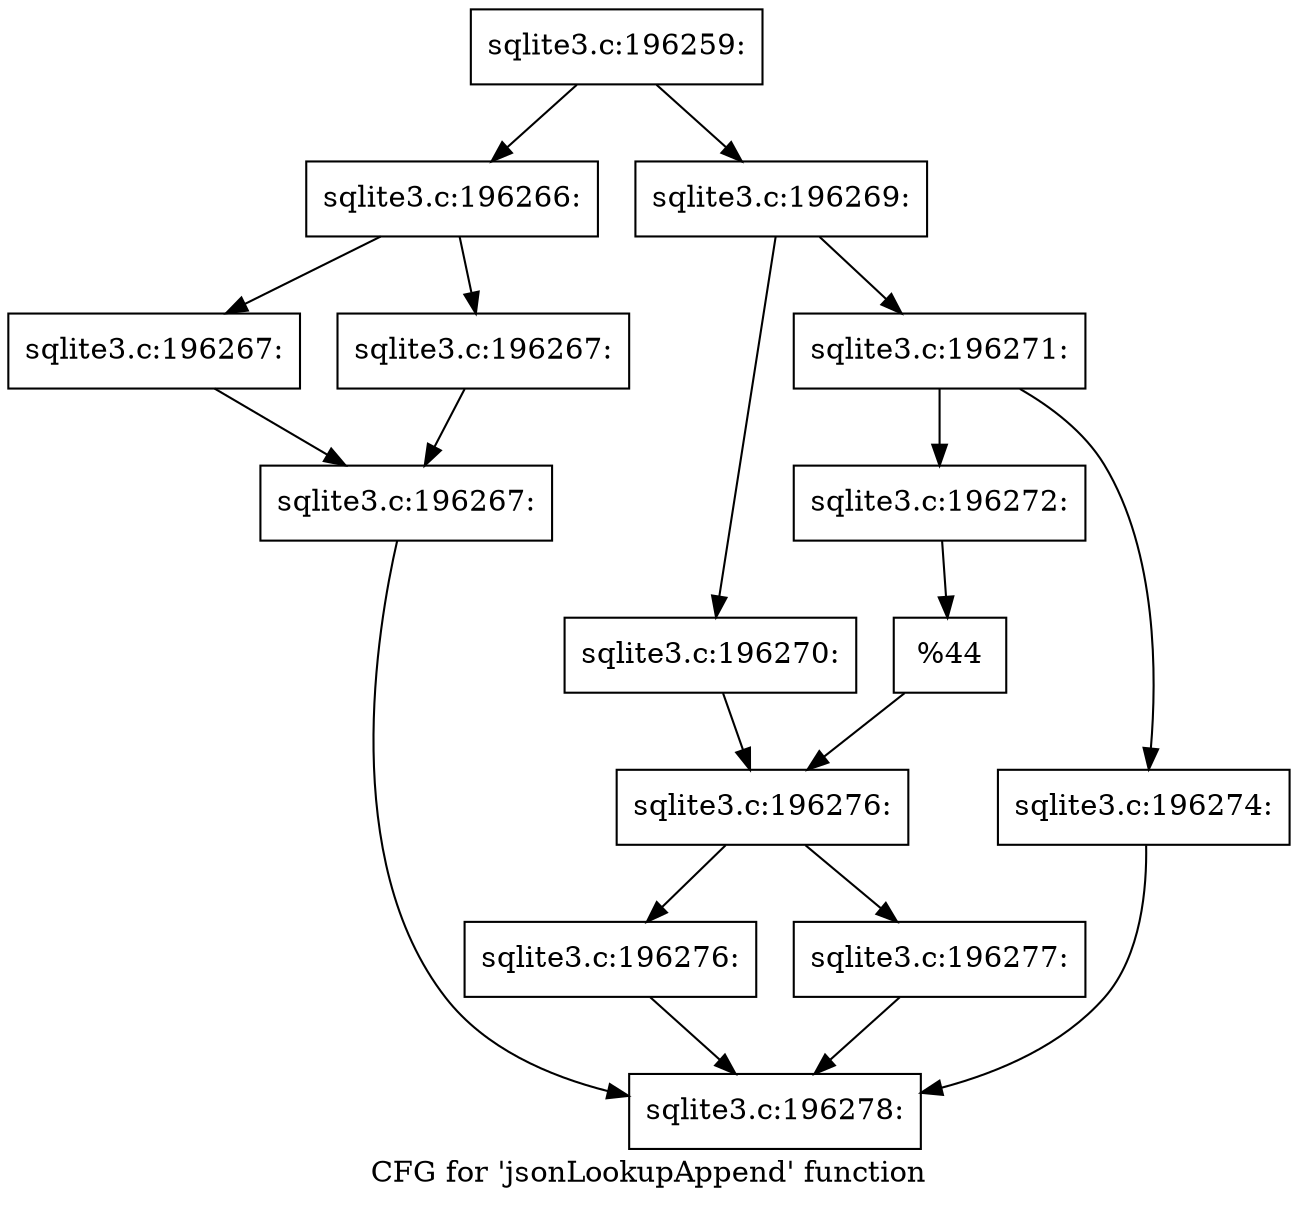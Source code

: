 digraph "CFG for 'jsonLookupAppend' function" {
	label="CFG for 'jsonLookupAppend' function";

	Node0x55c0fa835b80 [shape=record,label="{sqlite3.c:196259:}"];
	Node0x55c0fa835b80 -> Node0x55c0fa83ac40;
	Node0x55c0fa835b80 -> Node0x55c0fa83ac90;
	Node0x55c0fa83ac40 [shape=record,label="{sqlite3.c:196266:}"];
	Node0x55c0fa83ac40 -> Node0x55c0fa83b400;
	Node0x55c0fa83ac40 -> Node0x55c0fa83b450;
	Node0x55c0fa83b400 [shape=record,label="{sqlite3.c:196267:}"];
	Node0x55c0fa83b400 -> Node0x55c0fa83b4a0;
	Node0x55c0fa83b450 [shape=record,label="{sqlite3.c:196267:}"];
	Node0x55c0fa83b450 -> Node0x55c0fa83b4a0;
	Node0x55c0fa83b4a0 [shape=record,label="{sqlite3.c:196267:}"];
	Node0x55c0fa83b4a0 -> Node0x55c0fa8390a0;
	Node0x55c0fa83ac90 [shape=record,label="{sqlite3.c:196269:}"];
	Node0x55c0fa83ac90 -> Node0x55c0fa83c290;
	Node0x55c0fa83ac90 -> Node0x55c0fa83c330;
	Node0x55c0fa83c290 [shape=record,label="{sqlite3.c:196270:}"];
	Node0x55c0fa83c290 -> Node0x55c0fa83c2e0;
	Node0x55c0fa83c330 [shape=record,label="{sqlite3.c:196271:}"];
	Node0x55c0fa83c330 -> Node0x55c0fa83cbb0;
	Node0x55c0fa83c330 -> Node0x55c0fa83cc50;
	Node0x55c0fa83cbb0 [shape=record,label="{sqlite3.c:196272:}"];
	Node0x55c0fa83cbb0 -> Node0x55c0fa83cc00;
	Node0x55c0fa83cc50 [shape=record,label="{sqlite3.c:196274:}"];
	Node0x55c0fa83cc50 -> Node0x55c0fa8390a0;
	Node0x55c0fa83cc00 [shape=record,label="{%44}"];
	Node0x55c0fa83cc00 -> Node0x55c0fa83c2e0;
	Node0x55c0fa83c2e0 [shape=record,label="{sqlite3.c:196276:}"];
	Node0x55c0fa83c2e0 -> Node0x55c0fa83d900;
	Node0x55c0fa83c2e0 -> Node0x55c0fa83d950;
	Node0x55c0fa83d900 [shape=record,label="{sqlite3.c:196276:}"];
	Node0x55c0fa83d900 -> Node0x55c0fa8390a0;
	Node0x55c0fa83d950 [shape=record,label="{sqlite3.c:196277:}"];
	Node0x55c0fa83d950 -> Node0x55c0fa8390a0;
	Node0x55c0fa8390a0 [shape=record,label="{sqlite3.c:196278:}"];
}
